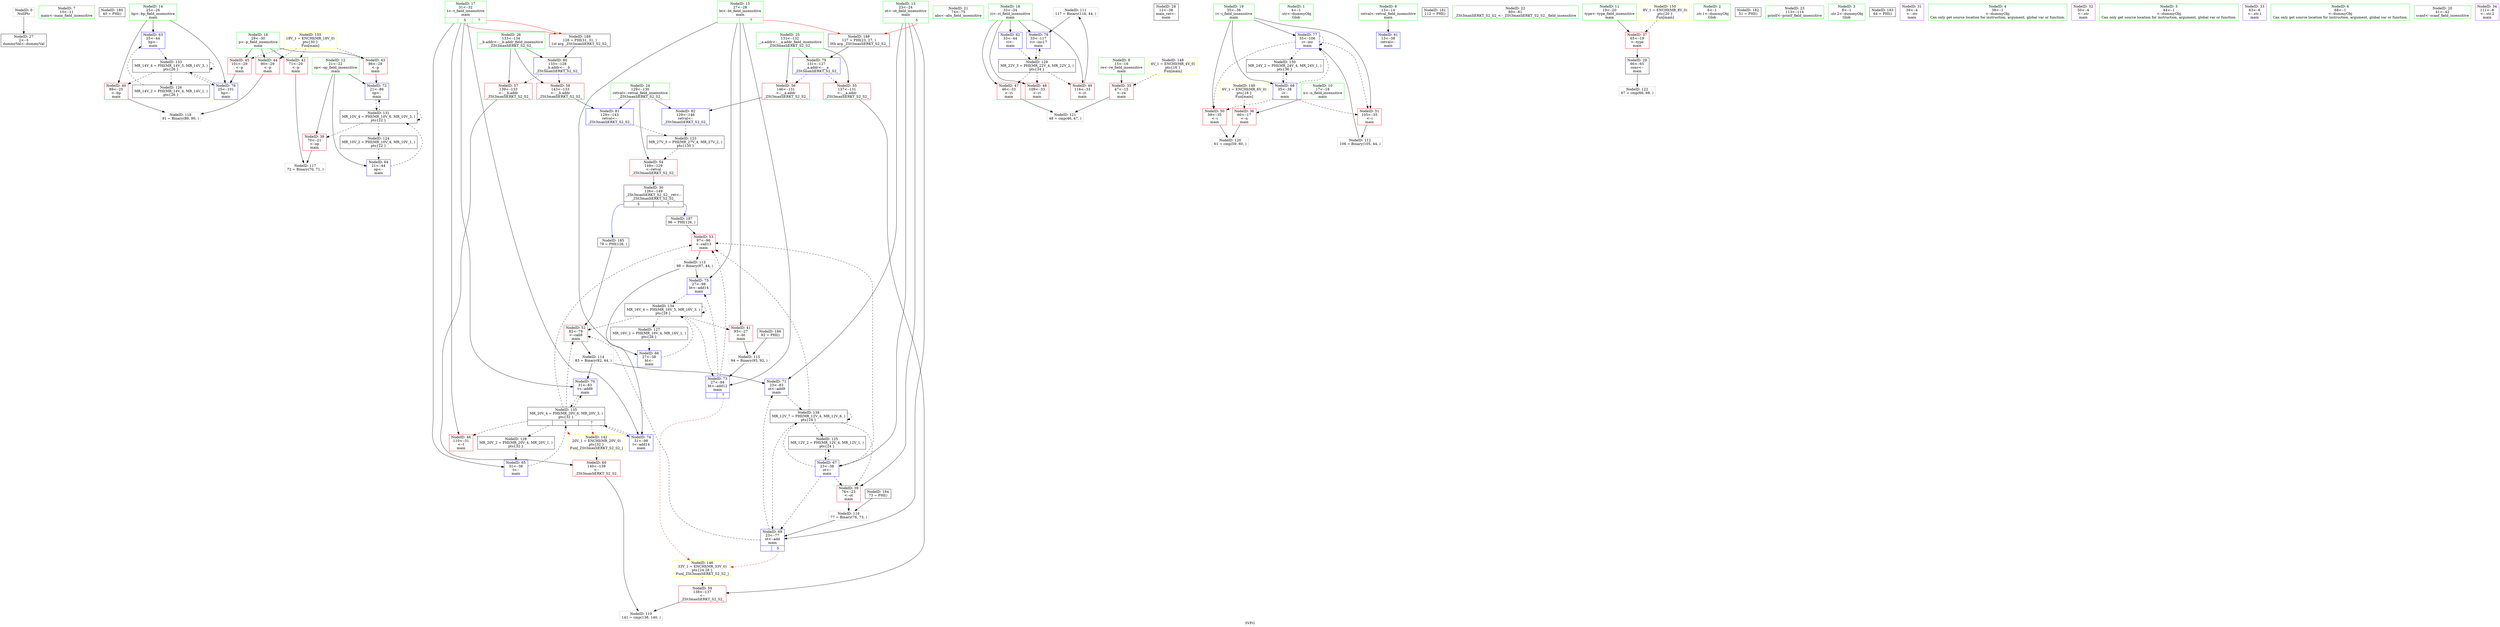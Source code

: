 digraph "SVFG" {
	label="SVFG";

	Node0x55ffa1614670 [shape=record,color=grey,label="{NodeID: 0\nNullPtr}"];
	Node0x55ffa1614670 -> Node0x55ffa162d110[style=solid];
	Node0x55ffa162c1c0 [shape=record,color=green,label="{NodeID: 7\n10\<--11\nmain\<--main_field_insensitive\n}"];
	Node0x55ffa14c9a90 [shape=record,color=black,label="{NodeID: 180\n40 = PHI()\n}"];
	Node0x55ffa162c5f0 [shape=record,color=green,label="{NodeID: 14\n25\<--26\nbp\<--bp_field_insensitive\nmain\n}"];
	Node0x55ffa162c5f0 -> Node0x55ffa162dbd0[style=solid];
	Node0x55ffa162c5f0 -> Node0x55ffa162fea0[style=solid];
	Node0x55ffa162c5f0 -> Node0x55ffa1630930[style=solid];
	Node0x55ffa164b8f0 [shape=record,color=black,label="{NodeID: 187\n96 = PHI(126, )\n}"];
	Node0x55ffa164b8f0 -> Node0x55ffa162f680[style=solid];
	Node0x55ffa162cba0 [shape=record,color=green,label="{NodeID: 21\n74\<--75\nabs\<--abs_field_insensitive\n}"];
	Node0x55ffa1633110 [shape=record,color=grey,label="{NodeID: 111\n117 = Binary(116, 44, )\n}"];
	Node0x55ffa1633110 -> Node0x55ffa1630ad0[style=solid];
	Node0x55ffa162d210 [shape=record,color=black,label="{NodeID: 28\n12\<--38\nmain_ret\<--\nmain\n}"];
	Node0x55ffa1633b90 [shape=record,color=grey,label="{NodeID: 118\n91 = Binary(89, 90, )\n}"];
	Node0x55ffa162d7c0 [shape=record,color=red,label="{NodeID: 35\n47\<--15\n\<--re\nmain\n}"];
	Node0x55ffa162d7c0 -> Node0x55ffa1634010[style=solid];
	Node0x55ffa1639070 [shape=record,color=black,label="{NodeID: 125\nMR_12V_2 = PHI(MR_12V_4, MR_12V_1, )\npts\{24 \}\n}"];
	Node0x55ffa1639070 -> Node0x55ffa16301e0[style=dashed];
	Node0x55ffa162dd70 [shape=record,color=red,label="{NodeID: 42\n71\<--29\n\<--p\nmain\n}"];
	Node0x55ffa162dd70 -> Node0x55ffa1633a10[style=solid];
	Node0x55ffa162f340 [shape=record,color=red,label="{NodeID: 49\n116\<--33\n\<--ri\nmain\n}"];
	Node0x55ffa162f340 -> Node0x55ffa1633110[style=solid];
	Node0x55ffa162f8f0 [shape=record,color=red,label="{NodeID: 56\n146\<--131\n\<--__a.addr\n_ZSt3maxIiERKT_S2_S2_\n}"];
	Node0x55ffa162f8f0 -> Node0x55ffa1630e10[style=solid];
	Node0x55ffa163f330 [shape=record,color=yellow,style=double,label="{NodeID: 146\n33V_1 = ENCHI(MR_33V_0)\npts\{24 28 \}\nFun[_ZSt3maxIiERKT_S2_S2_]}"];
	Node0x55ffa163f330 -> Node0x55ffa162fb60[style=dashed];
	Node0x55ffa162fea0 [shape=record,color=blue,label="{NodeID: 63\n25\<--44\nbp\<--\nmain\n}"];
	Node0x55ffa162fea0 -> Node0x55ffa163b870[style=dashed];
	Node0x55ffa1630450 [shape=record,color=blue,label="{NodeID: 70\n31\<--83\nt\<--add9\nmain\n}"];
	Node0x55ffa1630450 -> Node0x55ffa163c270[style=dashed];
	Node0x55ffa1630a00 [shape=record,color=blue,label="{NodeID: 77\n35\<--106\ni\<--inc\nmain\n}"];
	Node0x55ffa1630a00 -> Node0x55ffa162f410[style=dashed];
	Node0x55ffa1630a00 -> Node0x55ffa162f4e0[style=dashed];
	Node0x55ffa1630a00 -> Node0x55ffa1630a00[style=dashed];
	Node0x55ffa1630a00 -> Node0x55ffa163a970[style=dashed];
	Node0x55ffa1613430 [shape=record,color=green,label="{NodeID: 1\n4\<--1\n.str\<--dummyObj\nGlob }"];
	Node0x55ffa162c250 [shape=record,color=green,label="{NodeID: 8\n13\<--14\nretval\<--retval_field_insensitive\nmain\n}"];
	Node0x55ffa162c250 -> Node0x55ffa162fd00[style=solid];
	Node0x55ffa164aba0 [shape=record,color=black,label="{NodeID: 181\n112 = PHI()\n}"];
	Node0x55ffa162c6c0 [shape=record,color=green,label="{NodeID: 15\n27\<--28\nbt\<--bt_field_insensitive\nmain\n|{|<s4>7}}"];
	Node0x55ffa162c6c0 -> Node0x55ffa162dca0[style=solid];
	Node0x55ffa162c6c0 -> Node0x55ffa1630110[style=solid];
	Node0x55ffa162c6c0 -> Node0x55ffa16306c0[style=solid];
	Node0x55ffa162c6c0 -> Node0x55ffa1630860[style=solid];
	Node0x55ffa162c6c0:s4 -> Node0x55ffa164bba0[style=solid,color=red];
	Node0x55ffa164bba0 [shape=record,color=black,label="{NodeID: 188\n127 = PHI(23, 27, )\n0th arg _ZSt3maxIiERKT_S2_S2_ }"];
	Node0x55ffa164bba0 -> Node0x55ffa1630ba0[style=solid];
	Node0x55ffa162cca0 [shape=record,color=green,label="{NodeID: 22\n80\<--81\n_ZSt3maxIiERKT_S2_S2_\<--_ZSt3maxIiERKT_S2_S2__field_insensitive\n}"];
	Node0x55ffa1633290 [shape=record,color=grey,label="{NodeID: 112\n106 = Binary(105, 44, )\n}"];
	Node0x55ffa1633290 -> Node0x55ffa1630a00[style=solid];
	Node0x55ffa162d2e0 [shape=record,color=black,label="{NodeID: 29\n66\<--65\nconv\<--\nmain\n}"];
	Node0x55ffa162d2e0 -> Node0x55ffa1634190[style=solid];
	Node0x55ffa1633d10 [shape=record,color=grey,label="{NodeID: 119\n141 = cmp(138, 140, )\n}"];
	Node0x55ffa162d890 [shape=record,color=red,label="{NodeID: 36\n60\<--17\n\<--n\nmain\n}"];
	Node0x55ffa162d890 -> Node0x55ffa1633e90[style=solid];
	Node0x55ffa1639570 [shape=record,color=black,label="{NodeID: 126\nMR_14V_2 = PHI(MR_14V_4, MR_14V_1, )\npts\{26 \}\n}"];
	Node0x55ffa1639570 -> Node0x55ffa162fea0[style=dashed];
	Node0x55ffa162de40 [shape=record,color=red,label="{NodeID: 43\n86\<--29\n\<--p\nmain\n}"];
	Node0x55ffa162de40 -> Node0x55ffa16305f0[style=solid];
	Node0x55ffa163b870 [shape=record,color=black,label="{NodeID: 133\nMR_14V_4 = PHI(MR_14V_5, MR_14V_3, )\npts\{26 \}\n}"];
	Node0x55ffa163b870 -> Node0x55ffa162dbd0[style=dashed];
	Node0x55ffa163b870 -> Node0x55ffa1630930[style=dashed];
	Node0x55ffa163b870 -> Node0x55ffa1639570[style=dashed];
	Node0x55ffa163b870 -> Node0x55ffa163b870[style=dashed];
	Node0x55ffa162f410 [shape=record,color=red,label="{NodeID: 50\n59\<--35\n\<--i\nmain\n}"];
	Node0x55ffa162f410 -> Node0x55ffa1633e90[style=solid];
	Node0x55ffa162f9c0 [shape=record,color=red,label="{NodeID: 57\n139\<--133\n\<--__b.addr\n_ZSt3maxIiERKT_S2_S2_\n}"];
	Node0x55ffa162f9c0 -> Node0x55ffa162fc30[style=solid];
	Node0x55ffa162ff70 [shape=record,color=blue,label="{NodeID: 64\n21\<--44\nop\<--\nmain\n}"];
	Node0x55ffa162ff70 -> Node0x55ffa163ae70[style=dashed];
	Node0x55ffa1630520 [shape=record,color=blue,label="{NodeID: 71\n23\<--83\not\<--add9\nmain\n}"];
	Node0x55ffa1630520 -> Node0x55ffa163d170[style=dashed];
	Node0x55ffa1630ad0 [shape=record,color=blue,label="{NodeID: 78\n33\<--117\nri\<--inc17\nmain\n}"];
	Node0x55ffa1630ad0 -> Node0x55ffa163a470[style=dashed];
	Node0x55ffa1613530 [shape=record,color=green,label="{NodeID: 2\n6\<--1\n.str.1\<--dummyObj\nGlob }"];
	Node0x55ffa162c2e0 [shape=record,color=green,label="{NodeID: 9\n15\<--16\nre\<--re_field_insensitive\nmain\n}"];
	Node0x55ffa162c2e0 -> Node0x55ffa162d7c0[style=solid];
	Node0x55ffa164aca0 [shape=record,color=black,label="{NodeID: 182\n51 = PHI()\n}"];
	Node0x55ffa162c790 [shape=record,color=green,label="{NodeID: 16\n29\<--30\np\<--p_field_insensitive\nmain\n}"];
	Node0x55ffa162c790 -> Node0x55ffa162dd70[style=solid];
	Node0x55ffa162c790 -> Node0x55ffa162de40[style=solid];
	Node0x55ffa162c790 -> Node0x55ffa162df10[style=solid];
	Node0x55ffa162c790 -> Node0x55ffa162dfe0[style=solid];
	Node0x55ffa164bea0 [shape=record,color=black,label="{NodeID: 189\n128 = PHI(31, 31, )\n1st arg _ZSt3maxIiERKT_S2_S2_ }"];
	Node0x55ffa164bea0 -> Node0x55ffa1630c70[style=solid];
	Node0x55ffa162cda0 [shape=record,color=green,label="{NodeID: 23\n113\<--114\nprintf\<--printf_field_insensitive\n}"];
	Node0x55ffa1633410 [shape=record,color=grey,label="{NodeID: 113\n98 = Binary(97, 44, )\n}"];
	Node0x55ffa1633410 -> Node0x55ffa1630790[style=solid];
	Node0x55ffa1633410 -> Node0x55ffa1630860[style=solid];
	Node0x55ffa162d3b0 [shape=record,color=black,label="{NodeID: 30\n126\<--149\n_ZSt3maxIiERKT_S2_S2__ret\<--\n_ZSt3maxIiERKT_S2_S2_\n|{<s0>5|<s1>7}}"];
	Node0x55ffa162d3b0:s0 -> Node0x55ffa164b690[style=solid,color=blue];
	Node0x55ffa162d3b0:s1 -> Node0x55ffa164b8f0[style=solid,color=blue];
	Node0x55ffa1633e90 [shape=record,color=grey,label="{NodeID: 120\n61 = cmp(59, 60, )\n}"];
	Node0x55ffa162d960 [shape=record,color=red,label="{NodeID: 37\n65\<--19\n\<--type\nmain\n}"];
	Node0x55ffa162d960 -> Node0x55ffa162d2e0[style=solid];
	Node0x55ffa1639a70 [shape=record,color=black,label="{NodeID: 127\nMR_16V_2 = PHI(MR_16V_4, MR_16V_1, )\npts\{28 \}\n}"];
	Node0x55ffa1639a70 -> Node0x55ffa1630110[style=dashed];
	Node0x55ffa162df10 [shape=record,color=red,label="{NodeID: 44\n90\<--29\n\<--p\nmain\n}"];
	Node0x55ffa162df10 -> Node0x55ffa1633b90[style=solid];
	Node0x55ffa163bd70 [shape=record,color=black,label="{NodeID: 134\nMR_16V_4 = PHI(MR_16V_5, MR_16V_3, )\npts\{28 \}\n}"];
	Node0x55ffa163bd70 -> Node0x55ffa162dca0[style=dashed];
	Node0x55ffa163bd70 -> Node0x55ffa162f5b0[style=dashed];
	Node0x55ffa163bd70 -> Node0x55ffa16306c0[style=dashed];
	Node0x55ffa163bd70 -> Node0x55ffa1639a70[style=dashed];
	Node0x55ffa163bd70 -> Node0x55ffa163bd70[style=dashed];
	Node0x55ffa162f4e0 [shape=record,color=red,label="{NodeID: 51\n105\<--35\n\<--i\nmain\n}"];
	Node0x55ffa162f4e0 -> Node0x55ffa1633290[style=solid];
	Node0x55ffa162fa90 [shape=record,color=red,label="{NodeID: 58\n143\<--133\n\<--__b.addr\n_ZSt3maxIiERKT_S2_S2_\n}"];
	Node0x55ffa162fa90 -> Node0x55ffa1630d40[style=solid];
	Node0x55ffa163f520 [shape=record,color=yellow,style=double,label="{NodeID: 148\n4V_1 = ENCHI(MR_4V_0)\npts\{16 \}\nFun[main]}"];
	Node0x55ffa163f520 -> Node0x55ffa162d7c0[style=dashed];
	Node0x55ffa1630040 [shape=record,color=blue,label="{NodeID: 65\n31\<--38\nt\<--\nmain\n}"];
	Node0x55ffa1630040 -> Node0x55ffa163c270[style=dashed];
	Node0x55ffa1640350 [shape=record,color=yellow,style=double,label="{NodeID: 155\n18V_1 = ENCHI(MR_18V_0)\npts\{30 \}\nFun[main]}"];
	Node0x55ffa1640350 -> Node0x55ffa162dd70[style=dashed];
	Node0x55ffa1640350 -> Node0x55ffa162de40[style=dashed];
	Node0x55ffa1640350 -> Node0x55ffa162df10[style=dashed];
	Node0x55ffa1640350 -> Node0x55ffa162dfe0[style=dashed];
	Node0x55ffa16305f0 [shape=record,color=blue,label="{NodeID: 72\n21\<--86\nop\<--\nmain\n}"];
	Node0x55ffa16305f0 -> Node0x55ffa163ae70[style=dashed];
	Node0x55ffa1630ba0 [shape=record,color=blue,label="{NodeID: 79\n131\<--127\n__a.addr\<--__a\n_ZSt3maxIiERKT_S2_S2_\n}"];
	Node0x55ffa1630ba0 -> Node0x55ffa162f820[style=dashed];
	Node0x55ffa1630ba0 -> Node0x55ffa162f8f0[style=dashed];
	Node0x55ffa162b7d0 [shape=record,color=green,label="{NodeID: 3\n8\<--1\n.str.2\<--dummyObj\nGlob }"];
	Node0x55ffa162c370 [shape=record,color=green,label="{NodeID: 10\n17\<--18\nn\<--n_field_insensitive\nmain\n}"];
	Node0x55ffa162c370 -> Node0x55ffa162d890[style=solid];
	Node0x55ffa164ada0 [shape=record,color=black,label="{NodeID: 183\n64 = PHI()\n}"];
	Node0x55ffa162c860 [shape=record,color=green,label="{NodeID: 17\n31\<--32\nt\<--t_field_insensitive\nmain\n|{|<s4>5|<s5>7}}"];
	Node0x55ffa162c860 -> Node0x55ffa162e0b0[style=solid];
	Node0x55ffa162c860 -> Node0x55ffa1630040[style=solid];
	Node0x55ffa162c860 -> Node0x55ffa1630450[style=solid];
	Node0x55ffa162c860 -> Node0x55ffa1630790[style=solid];
	Node0x55ffa162c860:s4 -> Node0x55ffa164bea0[style=solid,color=red];
	Node0x55ffa162c860:s5 -> Node0x55ffa164bea0[style=solid,color=red];
	Node0x55ffa162cea0 [shape=record,color=green,label="{NodeID: 24\n129\<--130\nretval\<--retval_field_insensitive\n_ZSt3maxIiERKT_S2_S2_\n}"];
	Node0x55ffa162cea0 -> Node0x55ffa162f750[style=solid];
	Node0x55ffa162cea0 -> Node0x55ffa1630d40[style=solid];
	Node0x55ffa162cea0 -> Node0x55ffa1630e10[style=solid];
	Node0x55ffa1633590 [shape=record,color=grey,label="{NodeID: 114\n83 = Binary(82, 44, )\n}"];
	Node0x55ffa1633590 -> Node0x55ffa1630450[style=solid];
	Node0x55ffa1633590 -> Node0x55ffa1630520[style=solid];
	Node0x55ffa162d480 [shape=record,color=purple,label="{NodeID: 31\n39\<--4\n\<--.str\nmain\n}"];
	Node0x55ffa1634010 [shape=record,color=grey,label="{NodeID: 121\n48 = cmp(46, 47, )\n}"];
	Node0x55ffa162da30 [shape=record,color=red,label="{NodeID: 38\n70\<--21\n\<--op\nmain\n}"];
	Node0x55ffa162da30 -> Node0x55ffa1633a10[style=solid];
	Node0x55ffa1639f70 [shape=record,color=black,label="{NodeID: 128\nMR_20V_2 = PHI(MR_20V_4, MR_20V_1, )\npts\{32 \}\n}"];
	Node0x55ffa1639f70 -> Node0x55ffa1630040[style=dashed];
	Node0x55ffa162dfe0 [shape=record,color=red,label="{NodeID: 45\n101\<--29\n\<--p\nmain\n}"];
	Node0x55ffa162dfe0 -> Node0x55ffa1630930[style=solid];
	Node0x55ffa163c270 [shape=record,color=black,label="{NodeID: 135\nMR_20V_4 = PHI(MR_20V_6, MR_20V_3, )\npts\{32 \}\n|{|<s6>5|<s7>7}}"];
	Node0x55ffa163c270 -> Node0x55ffa162e0b0[style=dashed];
	Node0x55ffa163c270 -> Node0x55ffa162f5b0[style=dashed];
	Node0x55ffa163c270 -> Node0x55ffa162f680[style=dashed];
	Node0x55ffa163c270 -> Node0x55ffa1630450[style=dashed];
	Node0x55ffa163c270 -> Node0x55ffa1630790[style=dashed];
	Node0x55ffa163c270 -> Node0x55ffa1639f70[style=dashed];
	Node0x55ffa163c270:s6 -> Node0x55ffa163e570[style=dashed,color=red];
	Node0x55ffa163c270:s7 -> Node0x55ffa163e570[style=dashed,color=red];
	Node0x55ffa162f5b0 [shape=record,color=red,label="{NodeID: 52\n82\<--79\n\<--call8\nmain\n}"];
	Node0x55ffa162f5b0 -> Node0x55ffa1633590[style=solid];
	Node0x55ffa163e570 [shape=record,color=yellow,style=double,label="{NodeID: 142\n20V_1 = ENCHI(MR_20V_0)\npts\{32 \}\nFun[_ZSt3maxIiERKT_S2_S2_]}"];
	Node0x55ffa163e570 -> Node0x55ffa162fc30[style=dashed];
	Node0x55ffa162fb60 [shape=record,color=red,label="{NodeID: 59\n138\<--137\n\<--\n_ZSt3maxIiERKT_S2_S2_\n}"];
	Node0x55ffa162fb60 -> Node0x55ffa1633d10[style=solid];
	Node0x55ffa163fe10 [shape=record,color=yellow,style=double,label="{NodeID: 149\n6V_1 = ENCHI(MR_6V_0)\npts\{18 \}\nFun[main]}"];
	Node0x55ffa163fe10 -> Node0x55ffa162d890[style=dashed];
	Node0x55ffa1630110 [shape=record,color=blue,label="{NodeID: 66\n27\<--38\nbt\<--\nmain\n}"];
	Node0x55ffa1630110 -> Node0x55ffa163bd70[style=dashed];
	Node0x55ffa16306c0 [shape=record,color=blue,label="{NodeID: 73\n27\<--94\nbt\<--add12\nmain\n|{|<s2>7}}"];
	Node0x55ffa16306c0 -> Node0x55ffa162f680[style=dashed];
	Node0x55ffa16306c0 -> Node0x55ffa1630860[style=dashed];
	Node0x55ffa16306c0:s2 -> Node0x55ffa163f330[style=dashed,color=red];
	Node0x55ffa1630c70 [shape=record,color=blue,label="{NodeID: 80\n133\<--128\n__b.addr\<--__b\n_ZSt3maxIiERKT_S2_S2_\n}"];
	Node0x55ffa1630c70 -> Node0x55ffa162f9c0[style=dashed];
	Node0x55ffa1630c70 -> Node0x55ffa162fa90[style=dashed];
	Node0x55ffa162b860 [shape=record,color=green,label="{NodeID: 4\n38\<--1\n\<--dummyObj\nCan only get source location for instruction, argument, global var or function.}"];
	Node0x55ffa162c400 [shape=record,color=green,label="{NodeID: 11\n19\<--20\ntype\<--type_field_insensitive\nmain\n}"];
	Node0x55ffa162c400 -> Node0x55ffa162d960[style=solid];
	Node0x55ffa164b530 [shape=record,color=black,label="{NodeID: 184\n73 = PHI()\n}"];
	Node0x55ffa164b530 -> Node0x55ffa1633890[style=solid];
	Node0x55ffa162c930 [shape=record,color=green,label="{NodeID: 18\n33\<--34\nri\<--ri_field_insensitive\nmain\n}"];
	Node0x55ffa162c930 -> Node0x55ffa162e180[style=solid];
	Node0x55ffa162c930 -> Node0x55ffa162f270[style=solid];
	Node0x55ffa162c930 -> Node0x55ffa162f340[style=solid];
	Node0x55ffa162c930 -> Node0x55ffa162fdd0[style=solid];
	Node0x55ffa162c930 -> Node0x55ffa1630ad0[style=solid];
	Node0x55ffa162cf70 [shape=record,color=green,label="{NodeID: 25\n131\<--132\n__a.addr\<--__a.addr_field_insensitive\n_ZSt3maxIiERKT_S2_S2_\n}"];
	Node0x55ffa162cf70 -> Node0x55ffa162f820[style=solid];
	Node0x55ffa162cf70 -> Node0x55ffa162f8f0[style=solid];
	Node0x55ffa162cf70 -> Node0x55ffa1630ba0[style=solid];
	Node0x55ffa1633710 [shape=record,color=grey,label="{NodeID: 115\n94 = Binary(93, 92, )\n}"];
	Node0x55ffa1633710 -> Node0x55ffa16306c0[style=solid];
	Node0x55ffa162d550 [shape=record,color=purple,label="{NodeID: 32\n50\<--4\n\<--.str\nmain\n}"];
	Node0x55ffa1634190 [shape=record,color=grey,label="{NodeID: 122\n67 = cmp(66, 68, )\n}"];
	Node0x55ffa162db00 [shape=record,color=red,label="{NodeID: 39\n76\<--23\n\<--ot\nmain\n}"];
	Node0x55ffa162db00 -> Node0x55ffa1633890[style=solid];
	Node0x55ffa163a470 [shape=record,color=black,label="{NodeID: 129\nMR_22V_3 = PHI(MR_22V_4, MR_22V_2, )\npts\{34 \}\n}"];
	Node0x55ffa163a470 -> Node0x55ffa162e180[style=dashed];
	Node0x55ffa163a470 -> Node0x55ffa162f270[style=dashed];
	Node0x55ffa163a470 -> Node0x55ffa162f340[style=dashed];
	Node0x55ffa163a470 -> Node0x55ffa1630ad0[style=dashed];
	Node0x55ffa162e0b0 [shape=record,color=red,label="{NodeID: 46\n110\<--31\n\<--t\nmain\n}"];
	Node0x55ffa162f680 [shape=record,color=red,label="{NodeID: 53\n97\<--96\n\<--call13\nmain\n}"];
	Node0x55ffa162f680 -> Node0x55ffa1633410[style=solid];
	Node0x55ffa162fc30 [shape=record,color=red,label="{NodeID: 60\n140\<--139\n\<--\n_ZSt3maxIiERKT_S2_S2_\n}"];
	Node0x55ffa162fc30 -> Node0x55ffa1633d10[style=solid];
	Node0x55ffa163fef0 [shape=record,color=yellow,style=double,label="{NodeID: 150\n8V_1 = ENCHI(MR_8V_0)\npts\{20 \}\nFun[main]}"];
	Node0x55ffa163fef0 -> Node0x55ffa162d960[style=dashed];
	Node0x55ffa16301e0 [shape=record,color=blue,label="{NodeID: 67\n23\<--38\not\<--\nmain\n}"];
	Node0x55ffa16301e0 -> Node0x55ffa162db00[style=dashed];
	Node0x55ffa16301e0 -> Node0x55ffa162f680[style=dashed];
	Node0x55ffa16301e0 -> Node0x55ffa1630380[style=dashed];
	Node0x55ffa16301e0 -> Node0x55ffa1639070[style=dashed];
	Node0x55ffa16301e0 -> Node0x55ffa163d170[style=dashed];
	Node0x55ffa1630790 [shape=record,color=blue,label="{NodeID: 74\n31\<--98\nt\<--add14\nmain\n}"];
	Node0x55ffa1630790 -> Node0x55ffa163c270[style=dashed];
	Node0x55ffa1630d40 [shape=record,color=blue,label="{NodeID: 81\n129\<--143\nretval\<--\n_ZSt3maxIiERKT_S2_S2_\n}"];
	Node0x55ffa1630d40 -> Node0x55ffa1638670[style=dashed];
	Node0x55ffa162b8f0 [shape=record,color=green,label="{NodeID: 5\n44\<--1\n\<--dummyObj\nCan only get source location for instruction, argument, global var or function.}"];
	Node0x55ffa162c490 [shape=record,color=green,label="{NodeID: 12\n21\<--22\nop\<--op_field_insensitive\nmain\n}"];
	Node0x55ffa162c490 -> Node0x55ffa162da30[style=solid];
	Node0x55ffa162c490 -> Node0x55ffa162ff70[style=solid];
	Node0x55ffa162c490 -> Node0x55ffa16305f0[style=solid];
	Node0x55ffa164b690 [shape=record,color=black,label="{NodeID: 185\n79 = PHI(126, )\n}"];
	Node0x55ffa164b690 -> Node0x55ffa162f5b0[style=solid];
	Node0x55ffa162ca00 [shape=record,color=green,label="{NodeID: 19\n35\<--36\ni\<--i_field_insensitive\nmain\n}"];
	Node0x55ffa162ca00 -> Node0x55ffa162f410[style=solid];
	Node0x55ffa162ca00 -> Node0x55ffa162f4e0[style=solid];
	Node0x55ffa162ca00 -> Node0x55ffa16302b0[style=solid];
	Node0x55ffa162ca00 -> Node0x55ffa1630a00[style=solid];
	Node0x55ffa162d040 [shape=record,color=green,label="{NodeID: 26\n133\<--134\n__b.addr\<--__b.addr_field_insensitive\n_ZSt3maxIiERKT_S2_S2_\n}"];
	Node0x55ffa162d040 -> Node0x55ffa162f9c0[style=solid];
	Node0x55ffa162d040 -> Node0x55ffa162fa90[style=solid];
	Node0x55ffa162d040 -> Node0x55ffa1630c70[style=solid];
	Node0x55ffa1633890 [shape=record,color=grey,label="{NodeID: 116\n77 = Binary(76, 73, )\n}"];
	Node0x55ffa1633890 -> Node0x55ffa1630380[style=solid];
	Node0x55ffa162d620 [shape=record,color=purple,label="{NodeID: 33\n63\<--6\n\<--.str.1\nmain\n}"];
	Node0x55ffa1638670 [shape=record,color=black,label="{NodeID: 123\nMR_27V_3 = PHI(MR_27V_4, MR_27V_2, )\npts\{130 \}\n}"];
	Node0x55ffa1638670 -> Node0x55ffa162f750[style=dashed];
	Node0x55ffa162dbd0 [shape=record,color=red,label="{NodeID: 40\n89\<--25\n\<--bp\nmain\n}"];
	Node0x55ffa162dbd0 -> Node0x55ffa1633b90[style=solid];
	Node0x55ffa163a970 [shape=record,color=black,label="{NodeID: 130\nMR_24V_2 = PHI(MR_24V_4, MR_24V_1, )\npts\{36 \}\n}"];
	Node0x55ffa163a970 -> Node0x55ffa16302b0[style=dashed];
	Node0x55ffa162e180 [shape=record,color=red,label="{NodeID: 47\n46\<--33\n\<--ri\nmain\n}"];
	Node0x55ffa162e180 -> Node0x55ffa1634010[style=solid];
	Node0x55ffa162f750 [shape=record,color=red,label="{NodeID: 54\n149\<--129\n\<--retval\n_ZSt3maxIiERKT_S2_S2_\n}"];
	Node0x55ffa162f750 -> Node0x55ffa162d3b0[style=solid];
	Node0x55ffa162fd00 [shape=record,color=blue,label="{NodeID: 61\n13\<--38\nretval\<--\nmain\n}"];
	Node0x55ffa16302b0 [shape=record,color=blue,label="{NodeID: 68\n35\<--38\ni\<--\nmain\n}"];
	Node0x55ffa16302b0 -> Node0x55ffa162f410[style=dashed];
	Node0x55ffa16302b0 -> Node0x55ffa162f4e0[style=dashed];
	Node0x55ffa16302b0 -> Node0x55ffa1630a00[style=dashed];
	Node0x55ffa16302b0 -> Node0x55ffa163a970[style=dashed];
	Node0x55ffa1630860 [shape=record,color=blue,label="{NodeID: 75\n27\<--98\nbt\<--add14\nmain\n}"];
	Node0x55ffa1630860 -> Node0x55ffa163bd70[style=dashed];
	Node0x55ffa1630e10 [shape=record,color=blue,label="{NodeID: 82\n129\<--146\nretval\<--\n_ZSt3maxIiERKT_S2_S2_\n}"];
	Node0x55ffa1630e10 -> Node0x55ffa1638670[style=dashed];
	Node0x55ffa162b980 [shape=record,color=green,label="{NodeID: 6\n68\<--1\n\<--dummyObj\nCan only get source location for instruction, argument, global var or function.}"];
	Node0x55ffa162c520 [shape=record,color=green,label="{NodeID: 13\n23\<--24\not\<--ot_field_insensitive\nmain\n|{|<s4>5}}"];
	Node0x55ffa162c520 -> Node0x55ffa162db00[style=solid];
	Node0x55ffa162c520 -> Node0x55ffa16301e0[style=solid];
	Node0x55ffa162c520 -> Node0x55ffa1630380[style=solid];
	Node0x55ffa162c520 -> Node0x55ffa1630520[style=solid];
	Node0x55ffa162c520:s4 -> Node0x55ffa164bba0[style=solid,color=red];
	Node0x55ffa164b820 [shape=record,color=black,label="{NodeID: 186\n92 = PHI()\n}"];
	Node0x55ffa164b820 -> Node0x55ffa1633710[style=solid];
	Node0x55ffa162cad0 [shape=record,color=green,label="{NodeID: 20\n41\<--42\nscanf\<--scanf_field_insensitive\n}"];
	Node0x55ffa162d110 [shape=record,color=black,label="{NodeID: 27\n2\<--3\ndummyVal\<--dummyVal\n}"];
	Node0x55ffa1633a10 [shape=record,color=grey,label="{NodeID: 117\n72 = Binary(70, 71, )\n}"];
	Node0x55ffa162d6f0 [shape=record,color=purple,label="{NodeID: 34\n111\<--8\n\<--.str.2\nmain\n}"];
	Node0x55ffa1638b70 [shape=record,color=black,label="{NodeID: 124\nMR_10V_2 = PHI(MR_10V_4, MR_10V_1, )\npts\{22 \}\n}"];
	Node0x55ffa1638b70 -> Node0x55ffa162ff70[style=dashed];
	Node0x55ffa162dca0 [shape=record,color=red,label="{NodeID: 41\n93\<--27\n\<--bt\nmain\n}"];
	Node0x55ffa162dca0 -> Node0x55ffa1633710[style=solid];
	Node0x55ffa163ae70 [shape=record,color=black,label="{NodeID: 131\nMR_10V_4 = PHI(MR_10V_6, MR_10V_3, )\npts\{22 \}\n}"];
	Node0x55ffa163ae70 -> Node0x55ffa162da30[style=dashed];
	Node0x55ffa163ae70 -> Node0x55ffa16305f0[style=dashed];
	Node0x55ffa163ae70 -> Node0x55ffa1638b70[style=dashed];
	Node0x55ffa163ae70 -> Node0x55ffa163ae70[style=dashed];
	Node0x55ffa162f270 [shape=record,color=red,label="{NodeID: 48\n109\<--33\n\<--ri\nmain\n}"];
	Node0x55ffa163d170 [shape=record,color=black,label="{NodeID: 138\nMR_12V_7 = PHI(MR_12V_4, MR_12V_6, )\npts\{24 \}\n}"];
	Node0x55ffa163d170 -> Node0x55ffa162db00[style=dashed];
	Node0x55ffa163d170 -> Node0x55ffa162f680[style=dashed];
	Node0x55ffa163d170 -> Node0x55ffa1630380[style=dashed];
	Node0x55ffa163d170 -> Node0x55ffa1639070[style=dashed];
	Node0x55ffa163d170 -> Node0x55ffa163d170[style=dashed];
	Node0x55ffa162f820 [shape=record,color=red,label="{NodeID: 55\n137\<--131\n\<--__a.addr\n_ZSt3maxIiERKT_S2_S2_\n}"];
	Node0x55ffa162f820 -> Node0x55ffa162fb60[style=solid];
	Node0x55ffa162fdd0 [shape=record,color=blue,label="{NodeID: 62\n33\<--44\nri\<--\nmain\n}"];
	Node0x55ffa162fdd0 -> Node0x55ffa163a470[style=dashed];
	Node0x55ffa1630380 [shape=record,color=blue,label="{NodeID: 69\n23\<--77\not\<--add\nmain\n|{|<s2>5}}"];
	Node0x55ffa1630380 -> Node0x55ffa162f5b0[style=dashed];
	Node0x55ffa1630380 -> Node0x55ffa1630520[style=dashed];
	Node0x55ffa1630380:s2 -> Node0x55ffa163f330[style=dashed,color=red];
	Node0x55ffa1630930 [shape=record,color=blue,label="{NodeID: 76\n25\<--101\nbp\<--\nmain\n}"];
	Node0x55ffa1630930 -> Node0x55ffa163b870[style=dashed];
}
